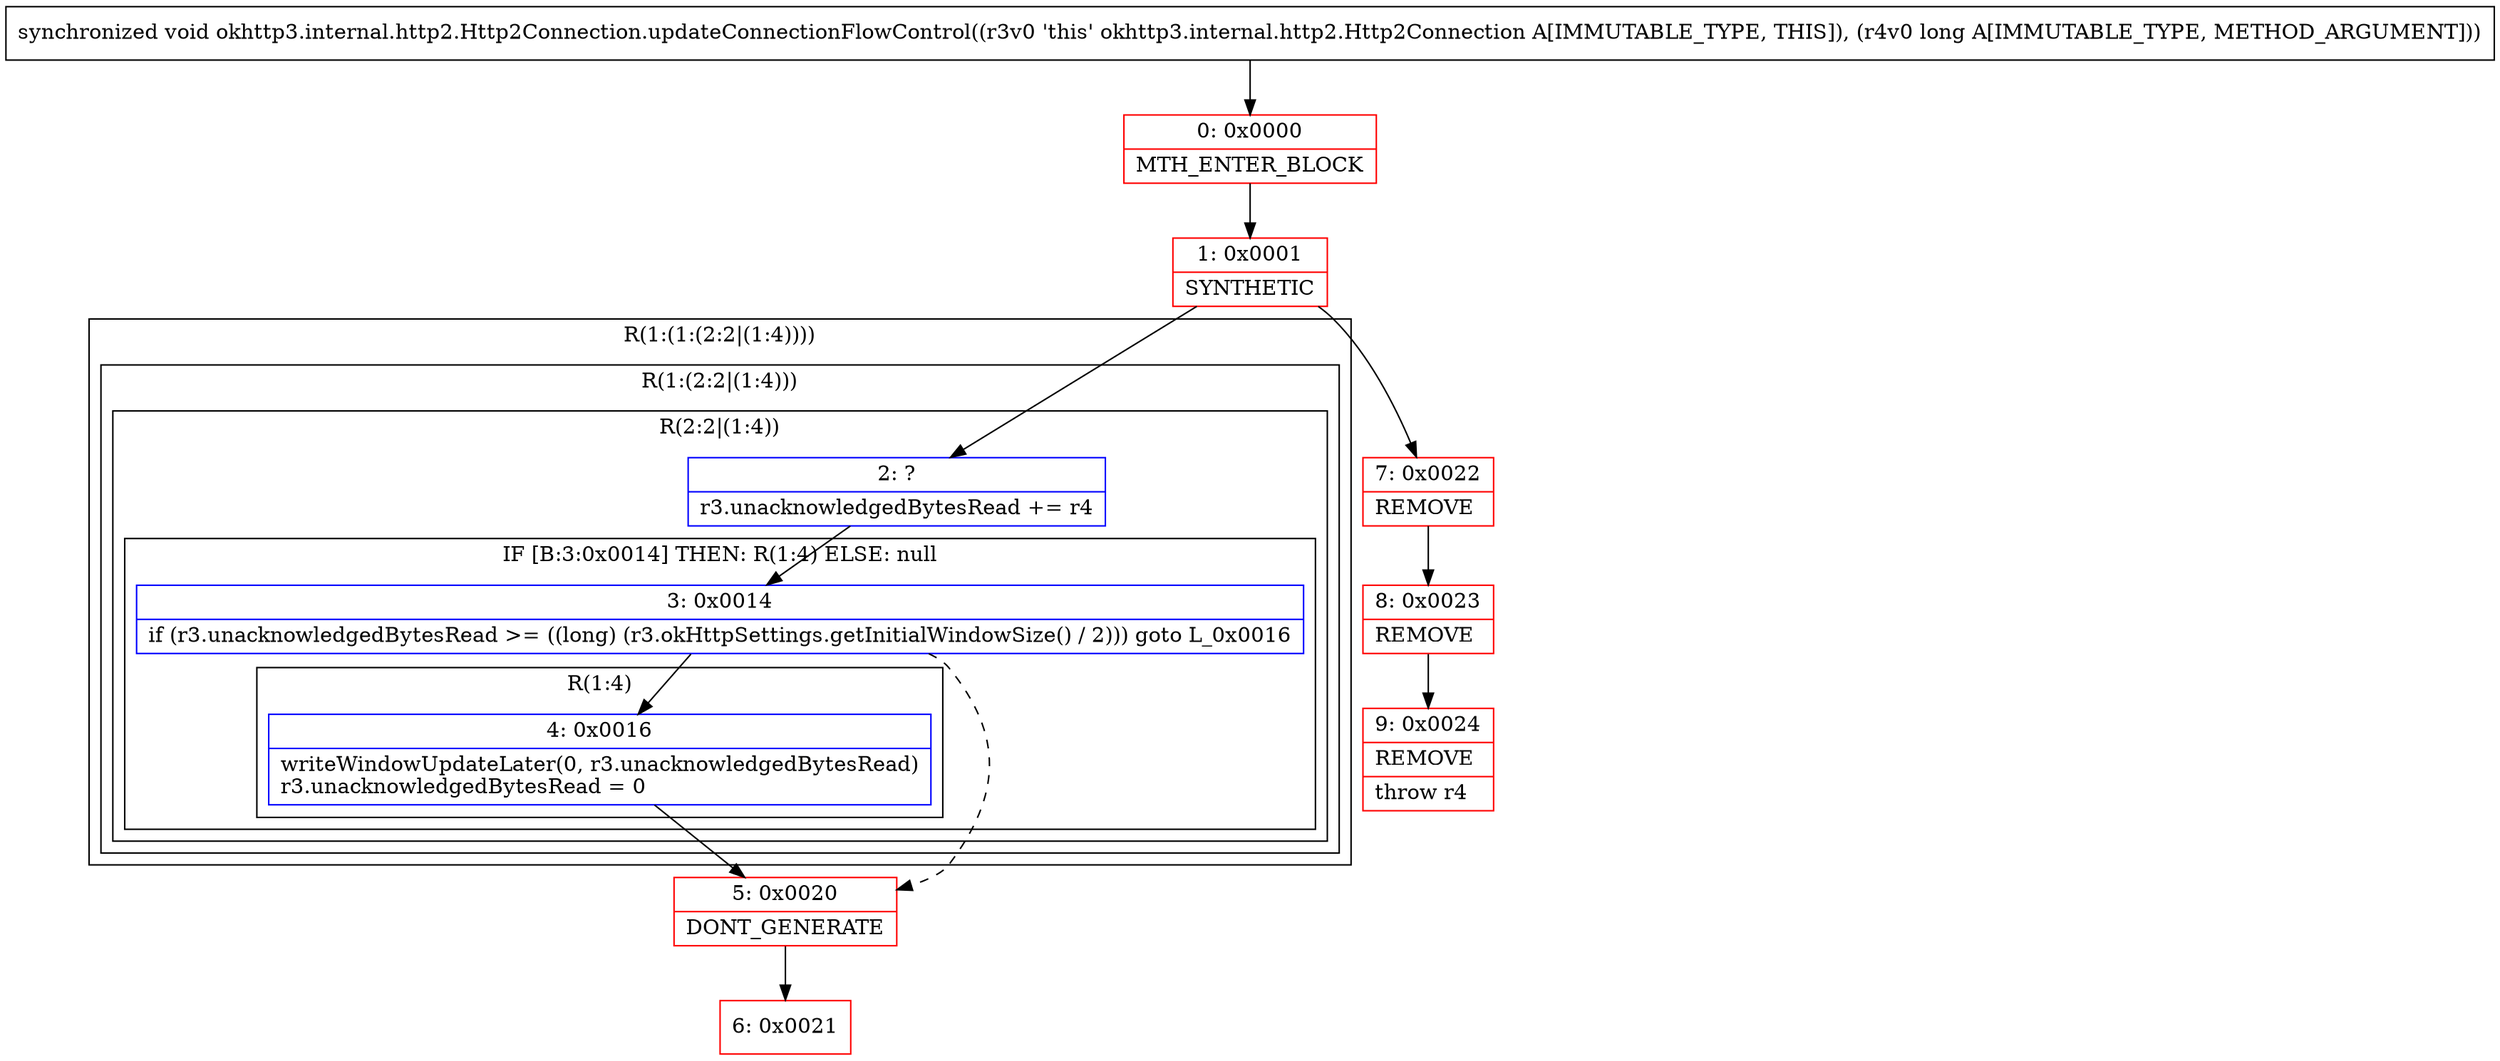 digraph "CFG forokhttp3.internal.http2.Http2Connection.updateConnectionFlowControl(J)V" {
subgraph cluster_Region_507911267 {
label = "R(1:(1:(2:2|(1:4))))";
node [shape=record,color=blue];
subgraph cluster_Region_1179039645 {
label = "R(1:(2:2|(1:4)))";
node [shape=record,color=blue];
subgraph cluster_Region_1020123066 {
label = "R(2:2|(1:4))";
node [shape=record,color=blue];
Node_2 [shape=record,label="{2\:\ ?|r3.unacknowledgedBytesRead += r4\l}"];
subgraph cluster_IfRegion_865893357 {
label = "IF [B:3:0x0014] THEN: R(1:4) ELSE: null";
node [shape=record,color=blue];
Node_3 [shape=record,label="{3\:\ 0x0014|if (r3.unacknowledgedBytesRead \>= ((long) (r3.okHttpSettings.getInitialWindowSize() \/ 2))) goto L_0x0016\l}"];
subgraph cluster_Region_496487673 {
label = "R(1:4)";
node [shape=record,color=blue];
Node_4 [shape=record,label="{4\:\ 0x0016|writeWindowUpdateLater(0, r3.unacknowledgedBytesRead)\lr3.unacknowledgedBytesRead = 0\l}"];
}
}
}
}
}
Node_0 [shape=record,color=red,label="{0\:\ 0x0000|MTH_ENTER_BLOCK\l}"];
Node_1 [shape=record,color=red,label="{1\:\ 0x0001|SYNTHETIC\l}"];
Node_5 [shape=record,color=red,label="{5\:\ 0x0020|DONT_GENERATE\l}"];
Node_6 [shape=record,color=red,label="{6\:\ 0x0021}"];
Node_7 [shape=record,color=red,label="{7\:\ 0x0022|REMOVE\l}"];
Node_8 [shape=record,color=red,label="{8\:\ 0x0023|REMOVE\l}"];
Node_9 [shape=record,color=red,label="{9\:\ 0x0024|REMOVE\l|throw r4\l}"];
MethodNode[shape=record,label="{synchronized void okhttp3.internal.http2.Http2Connection.updateConnectionFlowControl((r3v0 'this' okhttp3.internal.http2.Http2Connection A[IMMUTABLE_TYPE, THIS]), (r4v0 long A[IMMUTABLE_TYPE, METHOD_ARGUMENT])) }"];
MethodNode -> Node_0;
Node_2 -> Node_3;
Node_3 -> Node_4;
Node_3 -> Node_5[style=dashed];
Node_4 -> Node_5;
Node_0 -> Node_1;
Node_1 -> Node_2;
Node_1 -> Node_7;
Node_5 -> Node_6;
Node_7 -> Node_8;
Node_8 -> Node_9;
}

